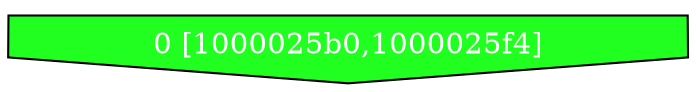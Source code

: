 diGraph hexdump{
	hexdump_0  [style=filled fillcolor="#20FF20" fontcolor="#ffffff" shape=invhouse label="0 [1000025b0,1000025f4]"]


}